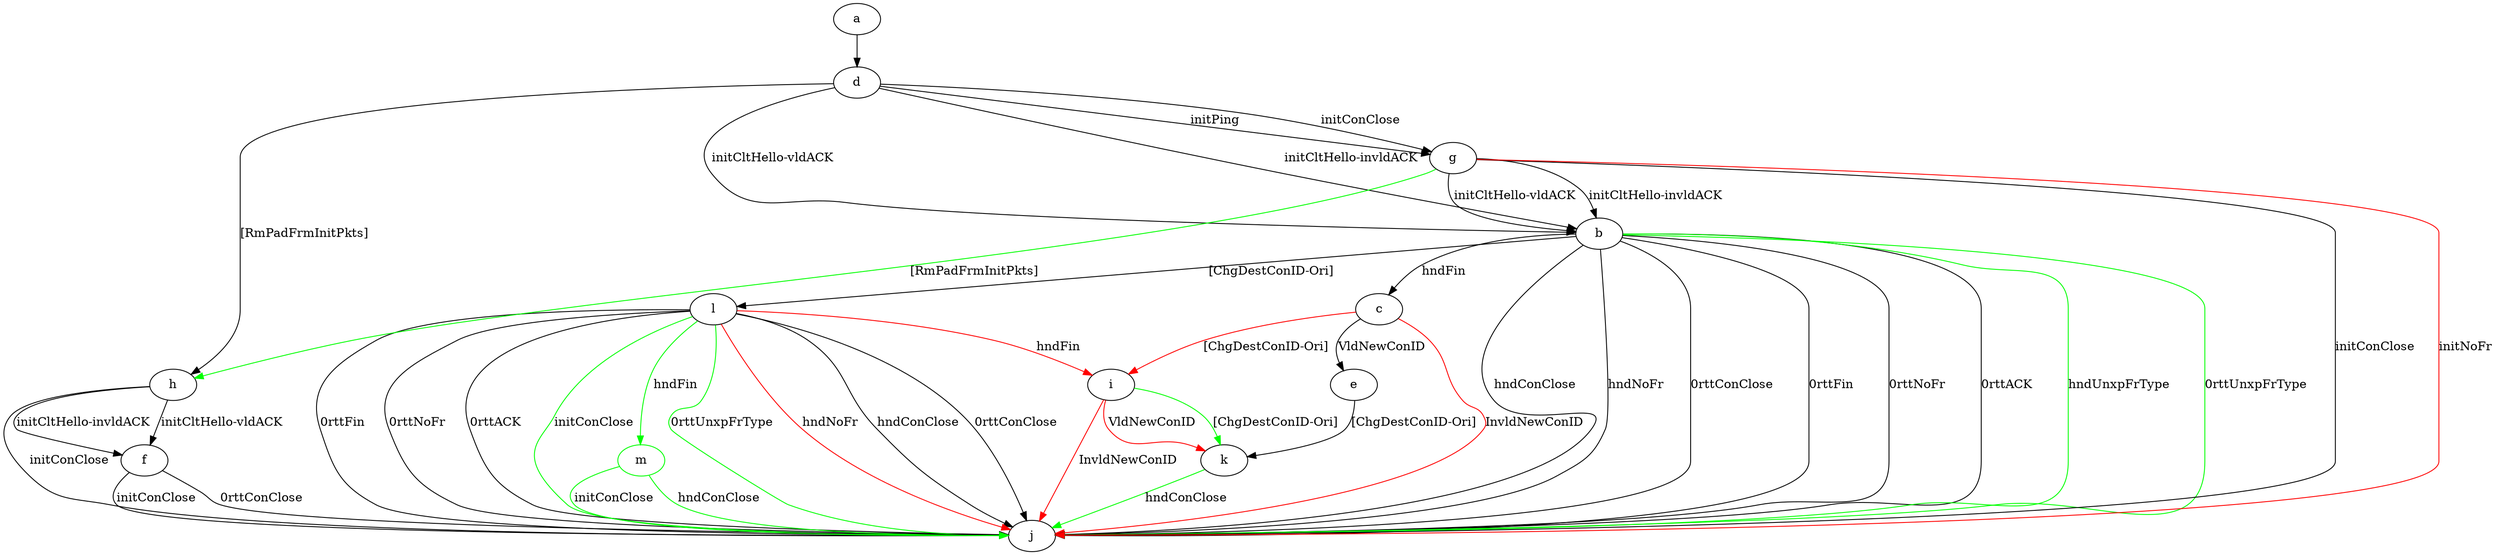 digraph "" {
	a -> d	[key=0];
	b -> c	[key=0,
		label="hndFin "];
	b -> j	[key=0,
		label="hndConClose "];
	b -> j	[key=1,
		label="hndNoFr "];
	b -> j	[key=2,
		label="0rttConClose "];
	b -> j	[key=3,
		label="0rttFin "];
	b -> j	[key=4,
		label="0rttNoFr "];
	b -> j	[key=5,
		label="0rttACK "];
	b -> j	[key=6,
		color=green,
		label="hndUnxpFrType "];
	b -> j	[key=7,
		color=green,
		label="0rttUnxpFrType "];
	b -> l	[key=0,
		label="[ChgDestConID-Ori] "];
	c -> e	[key=0,
		label="VldNewConID "];
	c -> i	[key=0,
		color=red,
		label="[ChgDestConID-Ori] "];
	c -> j	[key=0,
		color=red,
		label="InvldNewConID "];
	d -> b	[key=0,
		label="initCltHello-vldACK "];
	d -> b	[key=1,
		label="initCltHello-invldACK "];
	d -> g	[key=0,
		label="initPing "];
	d -> g	[key=1,
		label="initConClose "];
	d -> h	[key=0,
		label="[RmPadFrmInitPkts] "];
	e -> k	[key=0,
		label="[ChgDestConID-Ori] "];
	f -> j	[key=0,
		label="initConClose "];
	f -> j	[key=1,
		label="0rttConClose "];
	g -> b	[key=0,
		label="initCltHello-vldACK "];
	g -> b	[key=1,
		label="initCltHello-invldACK "];
	g -> h	[key=0,
		color=green,
		label="[RmPadFrmInitPkts] "];
	g -> j	[key=0,
		label="initConClose "];
	g -> j	[key=1,
		color=red,
		label="initNoFr "];
	h -> f	[key=0,
		label="initCltHello-vldACK "];
	h -> f	[key=1,
		label="initCltHello-invldACK "];
	h -> j	[key=0,
		label="initConClose "];
	i -> j	[key=0,
		color=red,
		label="InvldNewConID "];
	i -> k	[key=0,
		color=green,
		label="[ChgDestConID-Ori] "];
	i -> k	[key=1,
		color=red,
		label="VldNewConID "];
	k -> j	[key=0,
		color=green,
		label="hndConClose "];
	l -> i	[key=0,
		color=red,
		label="hndFin "];
	l -> j	[key=0,
		label="hndConClose "];
	l -> j	[key=1,
		label="0rttConClose "];
	l -> j	[key=2,
		label="0rttFin "];
	l -> j	[key=3,
		label="0rttNoFr "];
	l -> j	[key=4,
		label="0rttACK "];
	l -> j	[key=5,
		color=green,
		label="initConClose "];
	l -> j	[key=6,
		color=green,
		label="0rttUnxpFrType "];
	l -> j	[key=7,
		color=red,
		label="hndNoFr "];
	m	[color=green];
	l -> m	[key=0,
		color=green,
		label="hndFin "];
	m -> j	[key=0,
		color=green,
		label="initConClose "];
	m -> j	[key=1,
		color=green,
		label="hndConClose "];
}
